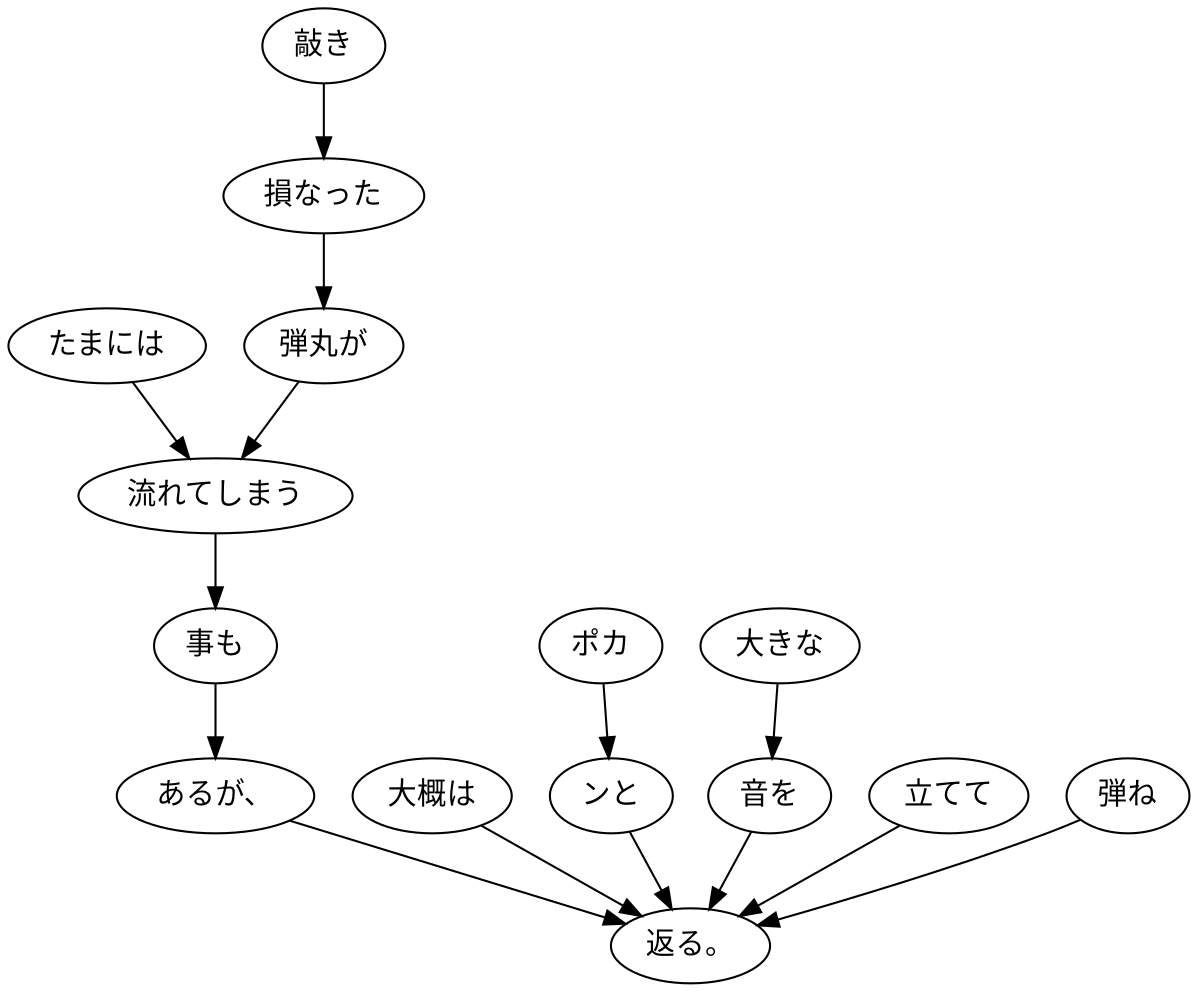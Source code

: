 digraph graph5054 {
	node0 [label="たまには"];
	node1 [label="敲き"];
	node2 [label="損なった"];
	node3 [label="弾丸が"];
	node4 [label="流れてしまう"];
	node5 [label="事も"];
	node6 [label="あるが、"];
	node7 [label="大概は"];
	node8 [label="ポカ"];
	node9 [label="ンと"];
	node10 [label="大きな"];
	node11 [label="音を"];
	node12 [label="立てて"];
	node13 [label="弾ね"];
	node14 [label="返る。"];
	node0 -> node4;
	node1 -> node2;
	node2 -> node3;
	node3 -> node4;
	node4 -> node5;
	node5 -> node6;
	node6 -> node14;
	node7 -> node14;
	node8 -> node9;
	node9 -> node14;
	node10 -> node11;
	node11 -> node14;
	node12 -> node14;
	node13 -> node14;
}
